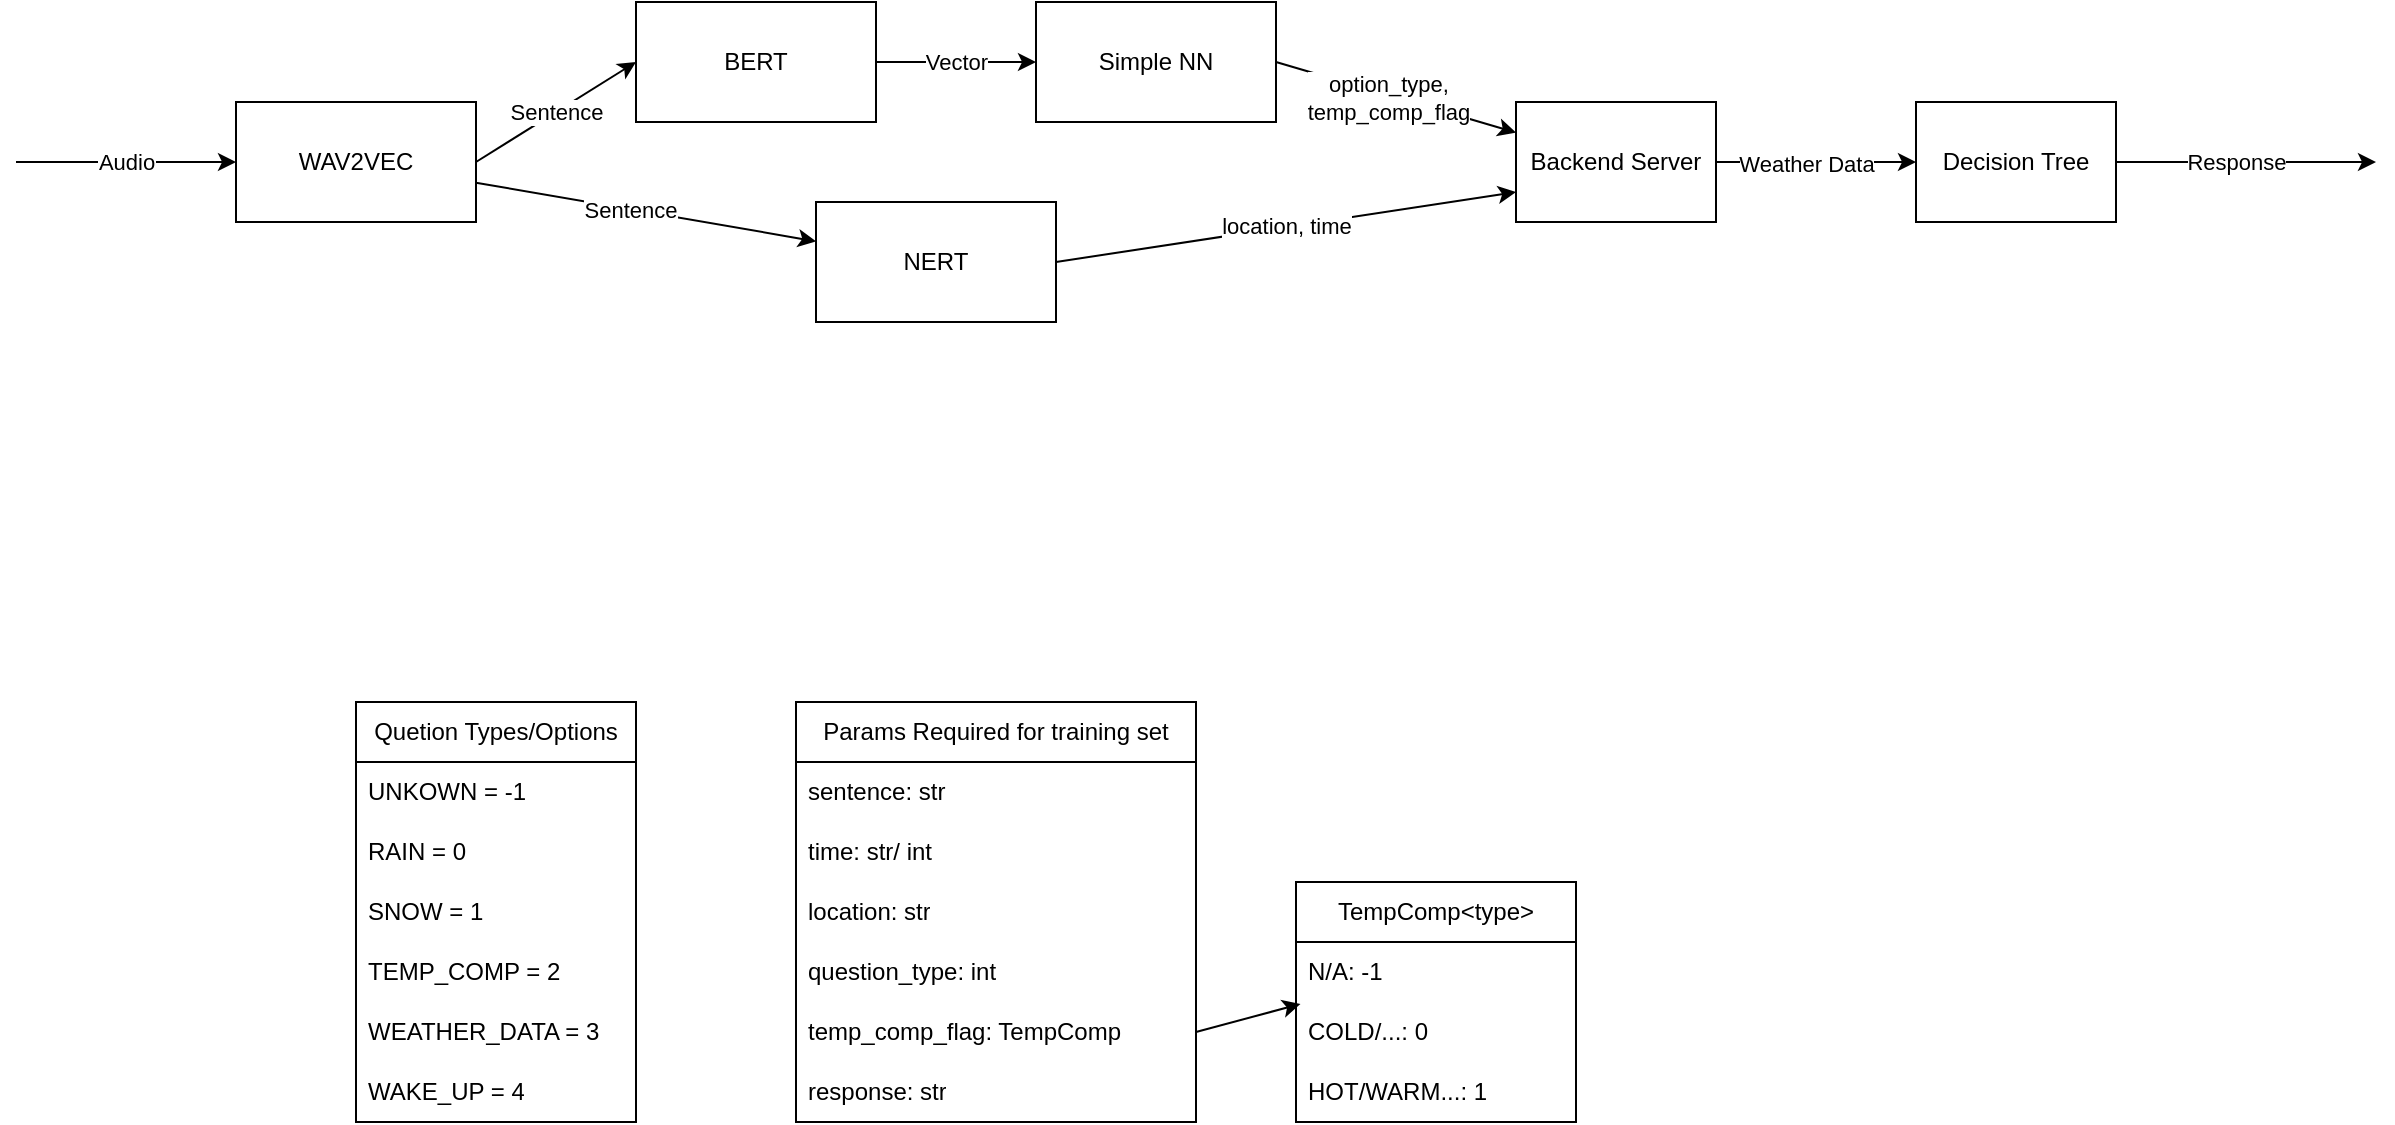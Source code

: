 <mxfile>
    <diagram id="Gmhy6cY9OP8T9xqMsZhf" name="Page-1">
        <mxGraphModel dx="1298" dy="803" grid="1" gridSize="10" guides="1" tooltips="1" connect="1" arrows="1" fold="1" page="1" pageScale="1" pageWidth="1920" pageHeight="1200" math="0" shadow="0">
            <root>
                <mxCell id="0"/>
                <mxCell id="1" parent="0"/>
                <mxCell id="55" value="" style="endArrow=classic;html=1;exitX=1;exitY=0.5;exitDx=0;exitDy=0;" parent="1" source="11" edge="1">
                    <mxGeometry width="50" height="50" relative="1" as="geometry">
                        <mxPoint x="660" y="300" as="sourcePoint"/>
                        <mxPoint x="1270" y="280" as="targetPoint"/>
                    </mxGeometry>
                </mxCell>
                <mxCell id="5" value="Sentence" style="edgeStyle=none;html=1;exitX=1;exitY=0.5;exitDx=0;exitDy=0;entryX=0;entryY=0.5;entryDx=0;entryDy=0;" parent="1" source="2" target="4" edge="1">
                    <mxGeometry relative="1" as="geometry"/>
                </mxCell>
                <mxCell id="52" value="" style="edgeStyle=none;html=1;" parent="1" source="2" target="51" edge="1">
                    <mxGeometry relative="1" as="geometry"/>
                </mxCell>
                <mxCell id="53" value="Sentence" style="edgeLabel;html=1;align=center;verticalAlign=middle;resizable=0;points=[];" parent="52" vertex="1" connectable="0">
                    <mxGeometry x="-0.103" relative="1" as="geometry">
                        <mxPoint as="offset"/>
                    </mxGeometry>
                </mxCell>
                <mxCell id="2" value="WAV2VEC" style="rounded=0;whiteSpace=wrap;html=1;" parent="1" vertex="1">
                    <mxGeometry x="200" y="250" width="120" height="60" as="geometry"/>
                </mxCell>
                <mxCell id="3" value="Audio" style="endArrow=classic;html=1;entryX=0;entryY=0.5;entryDx=0;entryDy=0;" parent="1" target="2" edge="1">
                    <mxGeometry width="50" height="50" relative="1" as="geometry">
                        <mxPoint x="90" y="280" as="sourcePoint"/>
                        <mxPoint x="460" y="260" as="targetPoint"/>
                    </mxGeometry>
                </mxCell>
                <mxCell id="7" value="Vector" style="edgeStyle=none;html=1;exitX=1;exitY=0.5;exitDx=0;exitDy=0;entryX=0;entryY=0.5;entryDx=0;entryDy=0;" parent="1" source="4" target="6" edge="1">
                    <mxGeometry relative="1" as="geometry"/>
                </mxCell>
                <mxCell id="4" value="BERT" style="rounded=0;whiteSpace=wrap;html=1;" parent="1" vertex="1">
                    <mxGeometry x="400" y="200" width="120" height="60" as="geometry"/>
                </mxCell>
                <mxCell id="8" style="edgeStyle=none;html=1;exitX=1;exitY=0.5;exitDx=0;exitDy=0;" parent="1" source="6" target="9" edge="1">
                    <mxGeometry relative="1" as="geometry">
                        <mxPoint x="720" y="279.815" as="targetPoint"/>
                    </mxGeometry>
                </mxCell>
                <mxCell id="10" value="option_type,&lt;br&gt;temp_comp_flag" style="edgeLabel;html=1;align=center;verticalAlign=middle;resizable=0;points=[];" parent="8" vertex="1" connectable="0">
                    <mxGeometry x="-0.009" y="2" relative="1" as="geometry">
                        <mxPoint x="-4" y="2" as="offset"/>
                    </mxGeometry>
                </mxCell>
                <mxCell id="6" value="Simple NN" style="rounded=0;whiteSpace=wrap;html=1;" parent="1" vertex="1">
                    <mxGeometry x="600" y="200" width="120" height="60" as="geometry"/>
                </mxCell>
                <mxCell id="12" value="" style="edgeStyle=none;html=1;" parent="1" source="9" target="11" edge="1">
                    <mxGeometry relative="1" as="geometry"/>
                </mxCell>
                <mxCell id="13" value="Weather Data" style="edgeLabel;html=1;align=center;verticalAlign=middle;resizable=0;points=[];" parent="12" vertex="1" connectable="0">
                    <mxGeometry x="-0.106" y="-1" relative="1" as="geometry">
                        <mxPoint as="offset"/>
                    </mxGeometry>
                </mxCell>
                <mxCell id="9" value="Backend Server" style="rounded=0;whiteSpace=wrap;html=1;" parent="1" vertex="1">
                    <mxGeometry x="840" y="250" width="100" height="60" as="geometry"/>
                </mxCell>
                <mxCell id="15" value="" style="edgeStyle=none;html=1;" parent="1" source="11" edge="1">
                    <mxGeometry relative="1" as="geometry">
                        <mxPoint x="1140" y="280" as="targetPoint"/>
                    </mxGeometry>
                </mxCell>
                <mxCell id="17" value="Response" style="edgeLabel;html=1;align=center;verticalAlign=middle;resizable=0;points=[];" parent="15" vertex="1" connectable="0">
                    <mxGeometry x="-0.083" y="2" relative="1" as="geometry">
                        <mxPoint x="60" as="offset"/>
                    </mxGeometry>
                </mxCell>
                <mxCell id="11" value="Decision Tree" style="rounded=0;whiteSpace=wrap;html=1;" parent="1" vertex="1">
                    <mxGeometry x="1040" y="250" width="100" height="60" as="geometry"/>
                </mxCell>
                <mxCell id="18" value="Quetion Types/Options" style="swimlane;fontStyle=0;childLayout=stackLayout;horizontal=1;startSize=30;horizontalStack=0;resizeParent=1;resizeParentMax=0;resizeLast=0;collapsible=1;marginBottom=0;whiteSpace=wrap;html=1;" parent="1" vertex="1">
                    <mxGeometry x="260" y="550" width="140" height="210" as="geometry">
                        <mxRectangle x="200" y="360" width="80" height="30" as="alternateBounds"/>
                    </mxGeometry>
                </mxCell>
                <mxCell id="30" value="UNKOWN = -1" style="text;strokeColor=none;fillColor=none;align=left;verticalAlign=middle;spacingLeft=4;spacingRight=4;overflow=hidden;points=[[0,0.5],[1,0.5]];portConstraint=eastwest;rotatable=0;whiteSpace=wrap;html=1;" parent="18" vertex="1">
                    <mxGeometry y="30" width="140" height="30" as="geometry"/>
                </mxCell>
                <mxCell id="19" value="RAIN = 0" style="text;strokeColor=none;fillColor=none;align=left;verticalAlign=middle;spacingLeft=4;spacingRight=4;overflow=hidden;points=[[0,0.5],[1,0.5]];portConstraint=eastwest;rotatable=0;whiteSpace=wrap;html=1;" parent="18" vertex="1">
                    <mxGeometry y="60" width="140" height="30" as="geometry"/>
                </mxCell>
                <mxCell id="48" value="SNOW = 1" style="text;strokeColor=none;fillColor=none;align=left;verticalAlign=middle;spacingLeft=4;spacingRight=4;overflow=hidden;points=[[0,0.5],[1,0.5]];portConstraint=eastwest;rotatable=0;whiteSpace=wrap;html=1;" parent="18" vertex="1">
                    <mxGeometry y="90" width="140" height="30" as="geometry"/>
                </mxCell>
                <mxCell id="20" value="TEMP_COMP = 2" style="text;strokeColor=none;fillColor=none;align=left;verticalAlign=middle;spacingLeft=4;spacingRight=4;overflow=hidden;points=[[0,0.5],[1,0.5]];portConstraint=eastwest;rotatable=0;whiteSpace=wrap;html=1;" parent="18" vertex="1">
                    <mxGeometry y="120" width="140" height="30" as="geometry"/>
                </mxCell>
                <mxCell id="21" value="WEATHER_DATA = 3" style="text;strokeColor=none;fillColor=none;align=left;verticalAlign=middle;spacingLeft=4;spacingRight=4;overflow=hidden;points=[[0,0.5],[1,0.5]];portConstraint=eastwest;rotatable=0;whiteSpace=wrap;html=1;" parent="18" vertex="1">
                    <mxGeometry y="150" width="140" height="30" as="geometry"/>
                </mxCell>
                <mxCell id="50" value="WAKE_UP = 4" style="text;strokeColor=none;fillColor=none;align=left;verticalAlign=middle;spacingLeft=4;spacingRight=4;overflow=hidden;points=[[0,0.5],[1,0.5]];portConstraint=eastwest;rotatable=0;whiteSpace=wrap;html=1;" parent="18" vertex="1">
                    <mxGeometry y="180" width="140" height="30" as="geometry"/>
                </mxCell>
                <mxCell id="31" value="Params Required for training set" style="swimlane;fontStyle=0;childLayout=stackLayout;horizontal=1;startSize=30;horizontalStack=0;resizeParent=1;resizeParentMax=0;resizeLast=0;collapsible=1;marginBottom=0;whiteSpace=wrap;html=1;" parent="1" vertex="1">
                    <mxGeometry x="480" y="550" width="200" height="210" as="geometry"/>
                </mxCell>
                <mxCell id="32" value="sentence: str" style="text;strokeColor=none;fillColor=none;align=left;verticalAlign=middle;spacingLeft=4;spacingRight=4;overflow=hidden;points=[[0,0.5],[1,0.5]];portConstraint=eastwest;rotatable=0;whiteSpace=wrap;html=1;" parent="31" vertex="1">
                    <mxGeometry y="30" width="200" height="30" as="geometry"/>
                </mxCell>
                <mxCell id="33" value="time: str/ int" style="text;strokeColor=none;fillColor=none;align=left;verticalAlign=middle;spacingLeft=4;spacingRight=4;overflow=hidden;points=[[0,0.5],[1,0.5]];portConstraint=eastwest;rotatable=0;whiteSpace=wrap;html=1;" parent="31" vertex="1">
                    <mxGeometry y="60" width="200" height="30" as="geometry"/>
                </mxCell>
                <mxCell id="34" value="location: str" style="text;strokeColor=none;fillColor=none;align=left;verticalAlign=middle;spacingLeft=4;spacingRight=4;overflow=hidden;points=[[0,0.5],[1,0.5]];portConstraint=eastwest;rotatable=0;whiteSpace=wrap;html=1;" parent="31" vertex="1">
                    <mxGeometry y="90" width="200" height="30" as="geometry"/>
                </mxCell>
                <mxCell id="35" value="question_type: int" style="text;strokeColor=none;fillColor=none;align=left;verticalAlign=middle;spacingLeft=4;spacingRight=4;overflow=hidden;points=[[0,0.5],[1,0.5]];portConstraint=eastwest;rotatable=0;whiteSpace=wrap;html=1;" parent="31" vertex="1">
                    <mxGeometry y="120" width="200" height="30" as="geometry"/>
                </mxCell>
                <mxCell id="36" value="temp_comp_flag: TempComp" style="text;strokeColor=none;fillColor=none;align=left;verticalAlign=middle;spacingLeft=4;spacingRight=4;overflow=hidden;points=[[0,0.5],[1,0.5]];portConstraint=eastwest;rotatable=0;whiteSpace=wrap;html=1;" parent="31" vertex="1">
                    <mxGeometry y="150" width="200" height="30" as="geometry"/>
                </mxCell>
                <mxCell id="37" value="response: str" style="text;strokeColor=none;fillColor=none;align=left;verticalAlign=middle;spacingLeft=4;spacingRight=4;overflow=hidden;points=[[0,0.5],[1,0.5]];portConstraint=eastwest;rotatable=0;whiteSpace=wrap;html=1;" parent="31" vertex="1">
                    <mxGeometry y="180" width="200" height="30" as="geometry"/>
                </mxCell>
                <mxCell id="40" value="TempComp&amp;lt;type&amp;gt;" style="swimlane;fontStyle=0;childLayout=stackLayout;horizontal=1;startSize=30;horizontalStack=0;resizeParent=1;resizeParentMax=0;resizeLast=0;collapsible=1;marginBottom=0;whiteSpace=wrap;html=1;" parent="1" vertex="1">
                    <mxGeometry x="730" y="640" width="140" height="120" as="geometry"/>
                </mxCell>
                <mxCell id="41" value="N/A: -1" style="text;strokeColor=none;fillColor=none;align=left;verticalAlign=middle;spacingLeft=4;spacingRight=4;overflow=hidden;points=[[0,0.5],[1,0.5]];portConstraint=eastwest;rotatable=0;whiteSpace=wrap;html=1;" parent="40" vertex="1">
                    <mxGeometry y="30" width="140" height="30" as="geometry"/>
                </mxCell>
                <mxCell id="42" value="COLD/...: 0" style="text;strokeColor=none;fillColor=none;align=left;verticalAlign=middle;spacingLeft=4;spacingRight=4;overflow=hidden;points=[[0,0.5],[1,0.5]];portConstraint=eastwest;rotatable=0;whiteSpace=wrap;html=1;" parent="40" vertex="1">
                    <mxGeometry y="60" width="140" height="30" as="geometry"/>
                </mxCell>
                <mxCell id="43" value="HOT/WARM...: 1" style="text;strokeColor=none;fillColor=none;align=left;verticalAlign=middle;spacingLeft=4;spacingRight=4;overflow=hidden;points=[[0,0.5],[1,0.5]];portConstraint=eastwest;rotatable=0;whiteSpace=wrap;html=1;" parent="40" vertex="1">
                    <mxGeometry y="90" width="140" height="30" as="geometry"/>
                </mxCell>
                <mxCell id="44" style="edgeStyle=none;html=1;entryX=0.016;entryY=0.033;entryDx=0;entryDy=0;entryPerimeter=0;exitX=1;exitY=0.5;exitDx=0;exitDy=0;" parent="1" source="36" target="42" edge="1">
                    <mxGeometry relative="1" as="geometry"/>
                </mxCell>
                <mxCell id="51" value="NERT" style="rounded=0;whiteSpace=wrap;html=1;" parent="1" vertex="1">
                    <mxGeometry x="490" y="300" width="120" height="60" as="geometry"/>
                </mxCell>
                <mxCell id="54" value="location, time" style="endArrow=classic;html=1;exitX=1;exitY=0.5;exitDx=0;exitDy=0;entryX=0;entryY=0.75;entryDx=0;entryDy=0;" parent="1" source="51" target="9" edge="1">
                    <mxGeometry width="50" height="50" relative="1" as="geometry">
                        <mxPoint x="670" y="310" as="sourcePoint"/>
                        <mxPoint x="720" y="260" as="targetPoint"/>
                    </mxGeometry>
                </mxCell>
            </root>
        </mxGraphModel>
    </diagram>
</mxfile>
